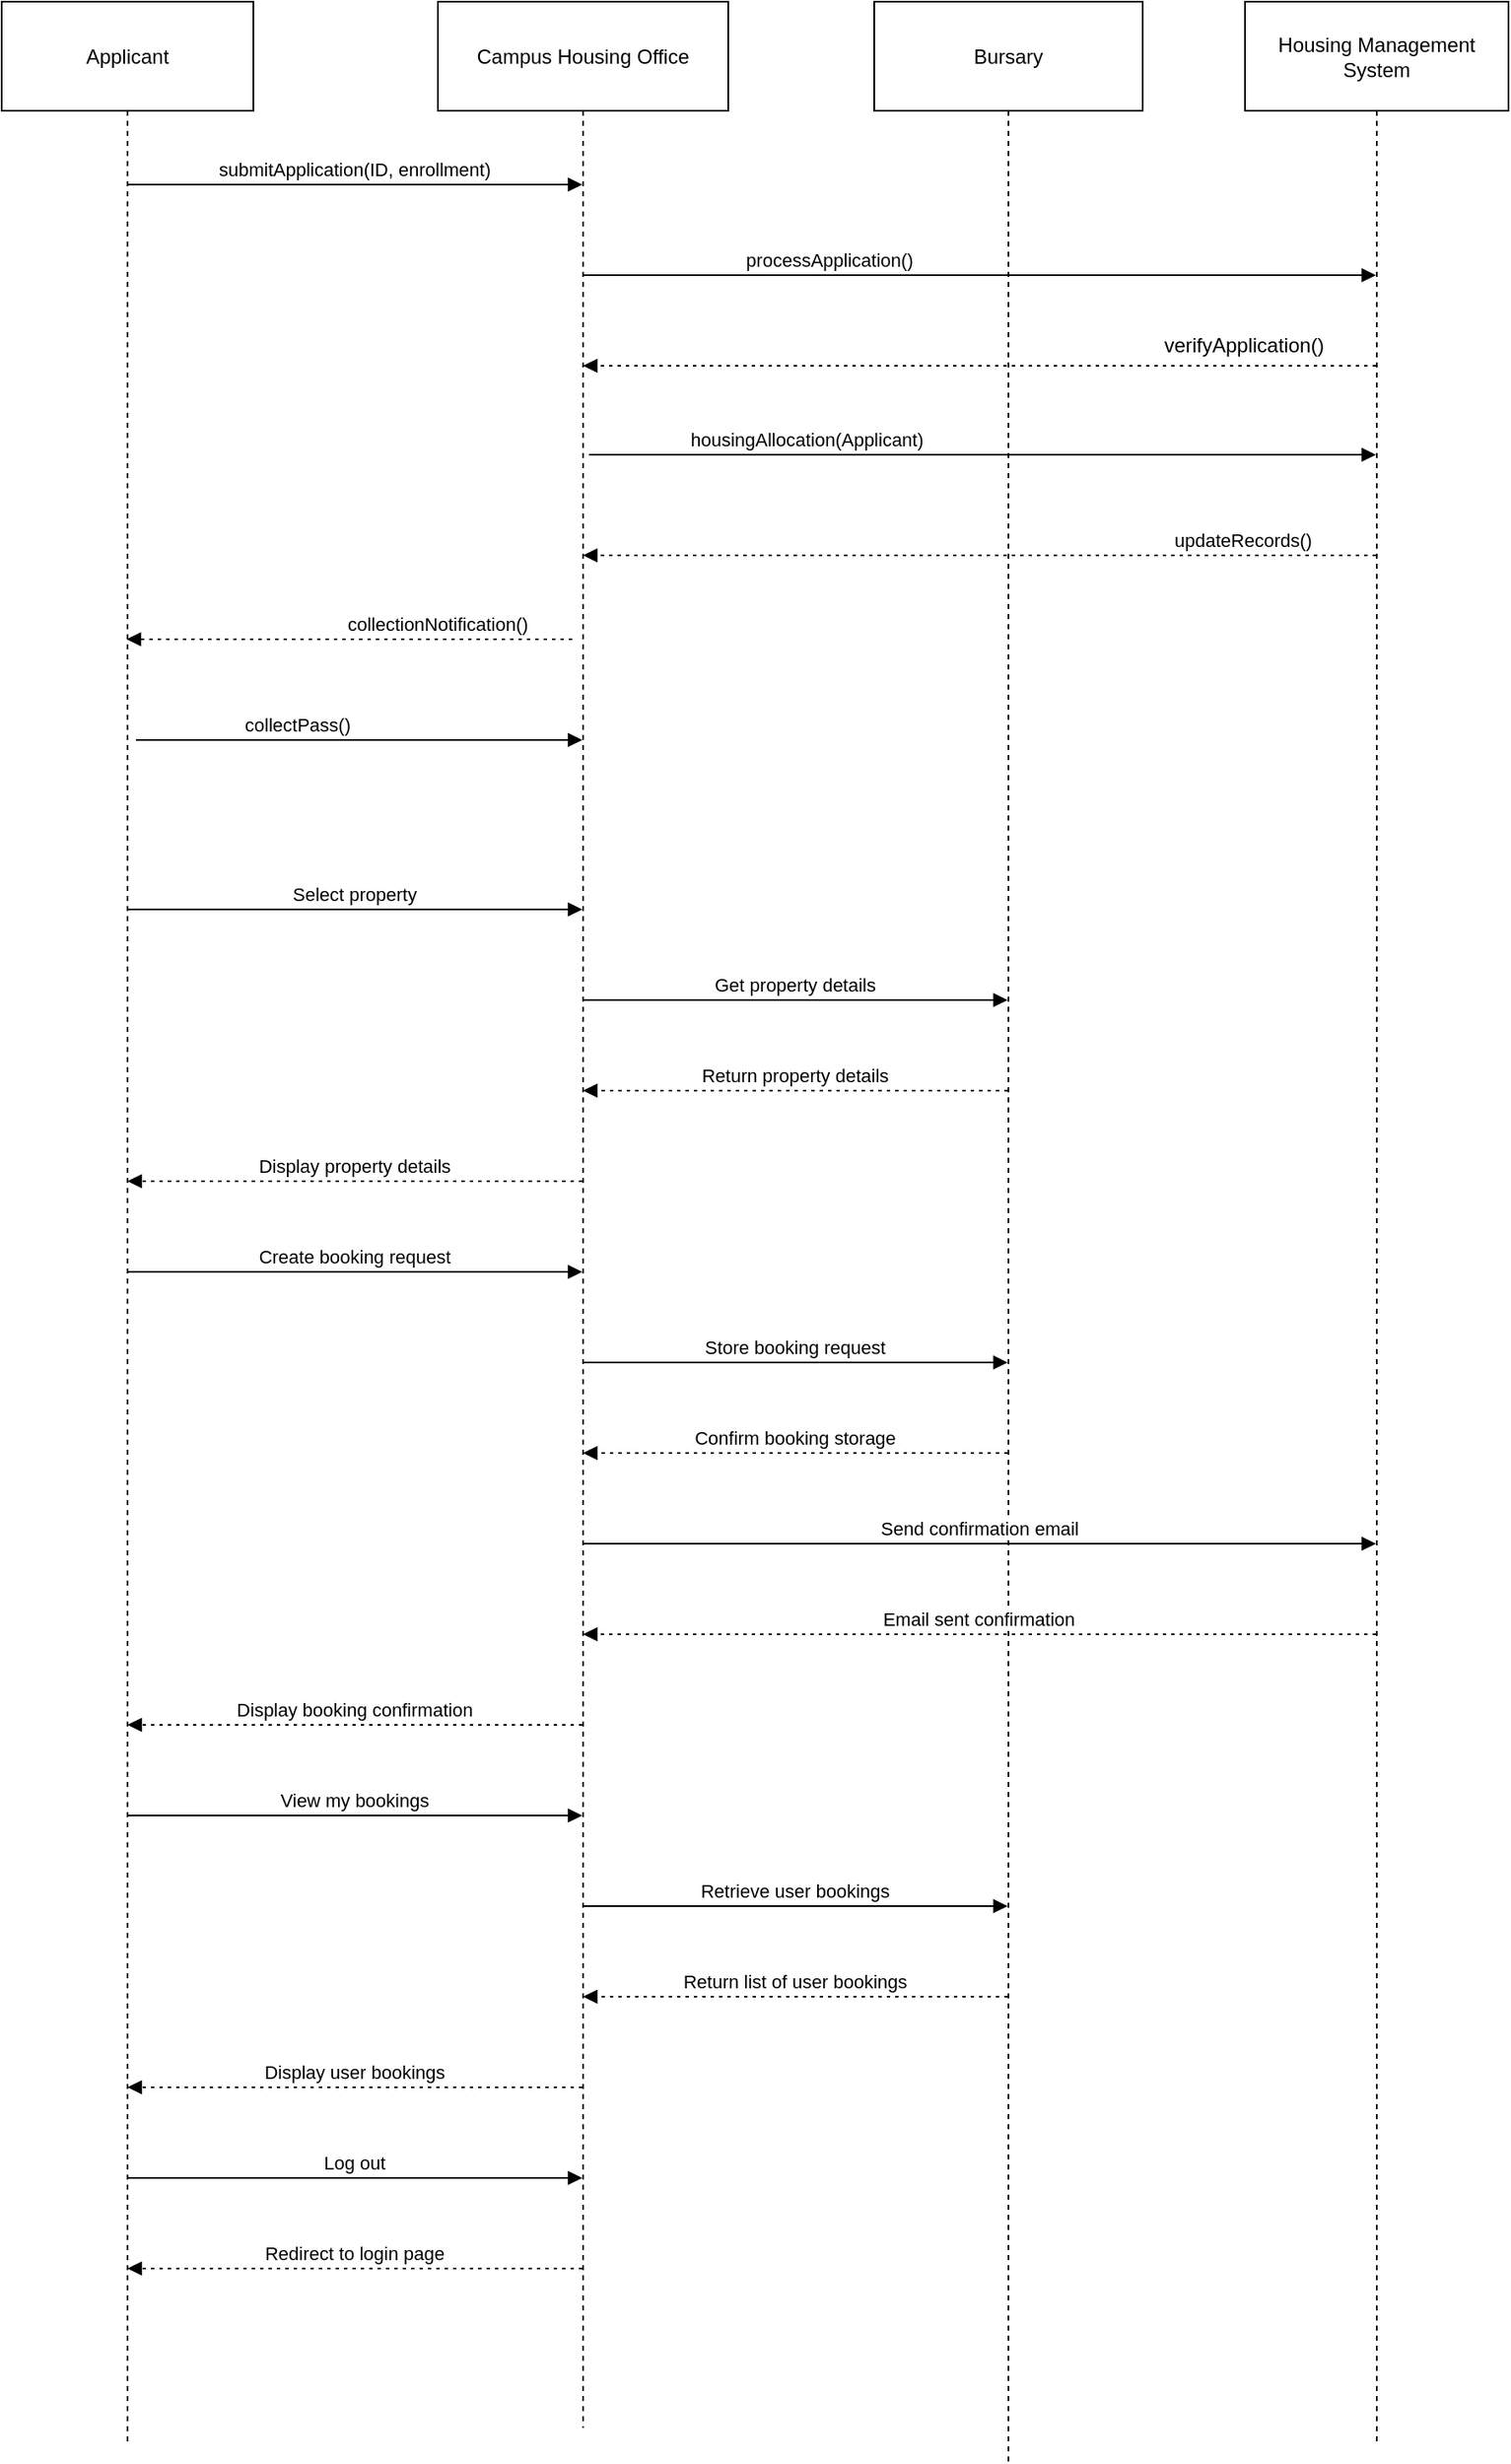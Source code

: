 <mxfile version="28.2.5">
  <diagram name="Page-1" id="IDCM11wWSfaGKI_lG798">
    <mxGraphModel dx="1042" dy="538" grid="1" gridSize="10" guides="1" tooltips="1" connect="1" arrows="1" fold="1" page="1" pageScale="1" pageWidth="850" pageHeight="1100" math="0" shadow="0">
      <root>
        <mxCell id="0" />
        <mxCell id="1" parent="0" />
        <mxCell id="2" value="Applicant" style="shape=umlLifeline;perimeter=lifelinePerimeter;whiteSpace=wrap;container=1;dropTarget=0;collapsible=0;recursiveResize=0;outlineConnect=0;portConstraint=eastwest;newEdgeStyle={&quot;edgeStyle&quot;:&quot;elbowEdgeStyle&quot;,&quot;elbow&quot;:&quot;vertical&quot;,&quot;curved&quot;:0,&quot;rounded&quot;:0};size=65;" parent="1" vertex="1">
          <mxGeometry width="150" height="1456" as="geometry" />
        </mxCell>
        <mxCell id="3" value="Campus Housing Office" style="shape=umlLifeline;perimeter=lifelinePerimeter;whiteSpace=wrap;container=1;dropTarget=0;collapsible=0;recursiveResize=0;outlineConnect=0;portConstraint=eastwest;newEdgeStyle={&quot;edgeStyle&quot;:&quot;elbowEdgeStyle&quot;,&quot;elbow&quot;:&quot;vertical&quot;,&quot;curved&quot;:0,&quot;rounded&quot;:0};size=65;" parent="1" vertex="1">
          <mxGeometry x="260" width="173" height="1446" as="geometry" />
        </mxCell>
        <mxCell id="4" value="Bursary" style="shape=umlLifeline;perimeter=lifelinePerimeter;whiteSpace=wrap;container=1;dropTarget=0;collapsible=0;recursiveResize=0;outlineConnect=0;portConstraint=eastwest;newEdgeStyle={&quot;edgeStyle&quot;:&quot;elbowEdgeStyle&quot;,&quot;elbow&quot;:&quot;vertical&quot;,&quot;curved&quot;:0,&quot;rounded&quot;:0};size=65;" parent="1" vertex="1">
          <mxGeometry x="520" width="160" height="1466" as="geometry" />
        </mxCell>
        <mxCell id="5" value="Housing Management System" style="shape=umlLifeline;perimeter=lifelinePerimeter;whiteSpace=wrap;container=1;dropTarget=0;collapsible=0;recursiveResize=0;outlineConnect=0;portConstraint=eastwest;newEdgeStyle={&quot;edgeStyle&quot;:&quot;elbowEdgeStyle&quot;,&quot;elbow&quot;:&quot;vertical&quot;,&quot;curved&quot;:0,&quot;rounded&quot;:0};size=65;" parent="1" vertex="1">
          <mxGeometry x="741" width="157" height="1456" as="geometry" />
        </mxCell>
        <mxCell id="6" value="submitApplication(ID, enrollment)" style="verticalAlign=bottom;edgeStyle=elbowEdgeStyle;elbow=horizontal;curved=0;rounded=0;endArrow=block;" parent="1" source="2" target="3" edge="1">
          <mxGeometry relative="1" as="geometry">
            <Array as="points">
              <mxPoint x="223" y="109" />
            </Array>
          </mxGeometry>
        </mxCell>
        <mxCell id="7" value="processApplication()" style="verticalAlign=bottom;edgeStyle=elbowEdgeStyle;elbow=vertical;curved=0;rounded=0;endArrow=block;" parent="1" source="3" target="5" edge="1">
          <mxGeometry x="-0.378" relative="1" as="geometry">
            <Array as="points">
              <mxPoint x="493" y="163" />
            </Array>
            <mxPoint as="offset" />
          </mxGeometry>
        </mxCell>
        <mxCell id="8" value="" style="verticalAlign=bottom;edgeStyle=elbowEdgeStyle;elbow=vertical;curved=0;rounded=0;dashed=1;dashPattern=2 3;endArrow=block;" parent="1" source="5" target="3" edge="1">
          <mxGeometry relative="1" as="geometry">
            <Array as="points">
              <mxPoint x="496" y="217" />
            </Array>
          </mxGeometry>
        </mxCell>
        <mxCell id="14" value="Select property" style="verticalAlign=bottom;edgeStyle=elbowEdgeStyle;elbow=vertical;curved=0;rounded=0;endArrow=block;" parent="1" source="2" target="3" edge="1">
          <mxGeometry relative="1" as="geometry">
            <Array as="points">
              <mxPoint x="223" y="541" />
            </Array>
          </mxGeometry>
        </mxCell>
        <mxCell id="15" value="Get property details" style="verticalAlign=bottom;edgeStyle=elbowEdgeStyle;elbow=vertical;curved=0;rounded=0;endArrow=block;" parent="1" source="3" target="4" edge="1">
          <mxGeometry relative="1" as="geometry">
            <Array as="points">
              <mxPoint x="493" y="595" />
            </Array>
          </mxGeometry>
        </mxCell>
        <mxCell id="16" value="Return property details" style="verticalAlign=bottom;edgeStyle=elbowEdgeStyle;elbow=vertical;curved=0;rounded=0;dashed=1;dashPattern=2 3;endArrow=block;" parent="1" source="4" target="3" edge="1">
          <mxGeometry relative="1" as="geometry">
            <Array as="points">
              <mxPoint x="496" y="649" />
            </Array>
          </mxGeometry>
        </mxCell>
        <mxCell id="17" value="Display property details" style="verticalAlign=bottom;edgeStyle=elbowEdgeStyle;elbow=vertical;curved=0;rounded=0;dashed=1;dashPattern=2 3;endArrow=block;" parent="1" source="3" target="2" edge="1">
          <mxGeometry relative="1" as="geometry">
            <Array as="points">
              <mxPoint x="226" y="703" />
            </Array>
          </mxGeometry>
        </mxCell>
        <mxCell id="18" value="Create booking request" style="verticalAlign=bottom;edgeStyle=elbowEdgeStyle;elbow=vertical;curved=0;rounded=0;endArrow=block;" parent="1" source="2" target="3" edge="1">
          <mxGeometry relative="1" as="geometry">
            <Array as="points">
              <mxPoint x="223" y="757" />
            </Array>
          </mxGeometry>
        </mxCell>
        <mxCell id="19" value="Store booking request" style="verticalAlign=bottom;edgeStyle=elbowEdgeStyle;elbow=vertical;curved=0;rounded=0;endArrow=block;" parent="1" source="3" target="4" edge="1">
          <mxGeometry relative="1" as="geometry">
            <Array as="points">
              <mxPoint x="493" y="811" />
            </Array>
          </mxGeometry>
        </mxCell>
        <mxCell id="20" value="Confirm booking storage" style="verticalAlign=bottom;edgeStyle=elbowEdgeStyle;elbow=vertical;curved=0;rounded=0;dashed=1;dashPattern=2 3;endArrow=block;" parent="1" source="4" target="3" edge="1">
          <mxGeometry relative="1" as="geometry">
            <Array as="points">
              <mxPoint x="496" y="865" />
            </Array>
          </mxGeometry>
        </mxCell>
        <mxCell id="21" value="Send confirmation email" style="verticalAlign=bottom;edgeStyle=elbowEdgeStyle;elbow=vertical;curved=0;rounded=0;endArrow=block;" parent="1" source="3" target="5" edge="1">
          <mxGeometry relative="1" as="geometry">
            <Array as="points">
              <mxPoint x="595" y="919" />
            </Array>
          </mxGeometry>
        </mxCell>
        <mxCell id="22" value="Email sent confirmation" style="verticalAlign=bottom;edgeStyle=elbowEdgeStyle;elbow=vertical;curved=0;rounded=0;dashed=1;dashPattern=2 3;endArrow=block;" parent="1" source="5" target="3" edge="1">
          <mxGeometry relative="1" as="geometry">
            <Array as="points">
              <mxPoint x="598" y="973" />
            </Array>
          </mxGeometry>
        </mxCell>
        <mxCell id="23" value="Display booking confirmation" style="verticalAlign=bottom;edgeStyle=elbowEdgeStyle;elbow=vertical;curved=0;rounded=0;dashed=1;dashPattern=2 3;endArrow=block;" parent="1" source="3" target="2" edge="1">
          <mxGeometry relative="1" as="geometry">
            <Array as="points">
              <mxPoint x="226" y="1027" />
            </Array>
          </mxGeometry>
        </mxCell>
        <mxCell id="24" value="View my bookings" style="verticalAlign=bottom;edgeStyle=elbowEdgeStyle;elbow=vertical;curved=0;rounded=0;endArrow=block;" parent="1" source="2" target="3" edge="1">
          <mxGeometry relative="1" as="geometry">
            <Array as="points">
              <mxPoint x="223" y="1081" />
            </Array>
          </mxGeometry>
        </mxCell>
        <mxCell id="25" value="Retrieve user bookings" style="verticalAlign=bottom;edgeStyle=elbowEdgeStyle;elbow=vertical;curved=0;rounded=0;endArrow=block;" parent="1" source="3" target="4" edge="1">
          <mxGeometry relative="1" as="geometry">
            <Array as="points">
              <mxPoint x="493" y="1135" />
            </Array>
          </mxGeometry>
        </mxCell>
        <mxCell id="26" value="Return list of user bookings" style="verticalAlign=bottom;edgeStyle=elbowEdgeStyle;elbow=vertical;curved=0;rounded=0;dashed=1;dashPattern=2 3;endArrow=block;" parent="1" source="4" target="3" edge="1">
          <mxGeometry relative="1" as="geometry">
            <Array as="points">
              <mxPoint x="496" y="1189" />
            </Array>
          </mxGeometry>
        </mxCell>
        <mxCell id="27" value="Display user bookings" style="verticalAlign=bottom;edgeStyle=elbowEdgeStyle;elbow=vertical;curved=0;rounded=0;dashed=1;dashPattern=2 3;endArrow=block;" parent="1" source="3" target="2" edge="1">
          <mxGeometry relative="1" as="geometry">
            <Array as="points">
              <mxPoint x="226" y="1243" />
            </Array>
          </mxGeometry>
        </mxCell>
        <mxCell id="28" value="Log out" style="verticalAlign=bottom;edgeStyle=elbowEdgeStyle;elbow=vertical;curved=0;rounded=0;endArrow=block;" parent="1" source="2" target="3" edge="1">
          <mxGeometry relative="1" as="geometry">
            <Array as="points">
              <mxPoint x="223" y="1297" />
            </Array>
          </mxGeometry>
        </mxCell>
        <mxCell id="29" value="Redirect to login page" style="verticalAlign=bottom;edgeStyle=elbowEdgeStyle;elbow=vertical;curved=0;rounded=0;dashed=1;dashPattern=2 3;endArrow=block;" parent="1" source="3" target="2" edge="1">
          <mxGeometry relative="1" as="geometry">
            <Array as="points">
              <mxPoint x="226" y="1351" />
            </Array>
          </mxGeometry>
        </mxCell>
        <mxCell id="KX9iMy6KeIAbugMvGbYx-31" value="verifyApplication()" style="text;html=1;align=center;verticalAlign=middle;resizable=0;points=[];autosize=1;strokeColor=none;fillColor=none;" vertex="1" parent="1">
          <mxGeometry x="680" y="190" width="120" height="30" as="geometry" />
        </mxCell>
        <mxCell id="KX9iMy6KeIAbugMvGbYx-32" value="housingAllocation(Applicant)" style="verticalAlign=bottom;edgeStyle=elbowEdgeStyle;elbow=horizontal;curved=0;rounded=0;endArrow=block;" edge="1" parent="1" target="5">
          <mxGeometry x="-0.446" relative="1" as="geometry">
            <Array as="points">
              <mxPoint x="498" y="270" />
            </Array>
            <mxPoint x="350" y="270" as="sourcePoint" />
            <mxPoint x="621" y="270" as="targetPoint" />
            <mxPoint as="offset" />
          </mxGeometry>
        </mxCell>
        <mxCell id="KX9iMy6KeIAbugMvGbYx-33" value="updateRecords()" style="verticalAlign=bottom;edgeStyle=elbowEdgeStyle;elbow=vertical;curved=0;rounded=0;dashed=1;dashPattern=2 3;endArrow=block;" edge="1" parent="1" source="5" target="3">
          <mxGeometry x="-0.666" relative="1" as="geometry">
            <Array as="points">
              <mxPoint x="710" y="330" />
            </Array>
            <mxPoint x="814" y="330" as="sourcePoint" />
            <mxPoint x="560" y="330" as="targetPoint" />
            <mxPoint as="offset" />
          </mxGeometry>
        </mxCell>
        <mxCell id="KX9iMy6KeIAbugMvGbYx-34" value="collectionNotification()" style="verticalAlign=bottom;edgeStyle=elbowEdgeStyle;elbow=vertical;curved=0;rounded=0;dashed=1;dashPattern=2 3;endArrow=block;" edge="1" parent="1">
          <mxGeometry x="-0.397" relative="1" as="geometry">
            <Array as="points">
              <mxPoint x="304" y="380" />
            </Array>
            <mxPoint x="340" y="380" as="sourcePoint" />
            <mxPoint x="74.5" y="380" as="targetPoint" />
            <mxPoint as="offset" />
          </mxGeometry>
        </mxCell>
        <mxCell id="KX9iMy6KeIAbugMvGbYx-35" value="collectPass()" style="verticalAlign=bottom;edgeStyle=elbowEdgeStyle;elbow=vertical;curved=0;rounded=0;endArrow=block;" edge="1" parent="1" target="3">
          <mxGeometry x="-0.274" relative="1" as="geometry">
            <Array as="points">
              <mxPoint x="80" y="440" />
            </Array>
            <mxPoint x="80" y="440" as="sourcePoint" />
            <mxPoint x="334" y="440" as="targetPoint" />
            <mxPoint as="offset" />
          </mxGeometry>
        </mxCell>
      </root>
    </mxGraphModel>
  </diagram>
</mxfile>
